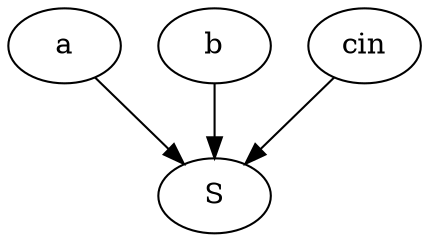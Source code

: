 strict digraph "" {
	a	 [complexity=4,
		importance=0.423076963957,
		rank=0.105769240989];
	S	 [complexity=0,
		importance=0.269230891871,
		rank=0.0];
	a -> S;
	b	 [complexity=4,
		importance=0.423076963957,
		rank=0.105769240989];
	b -> S;
	cin	 [complexity=4,
		importance=0.423076963957,
		rank=0.105769240989];
	cin -> S;
}
